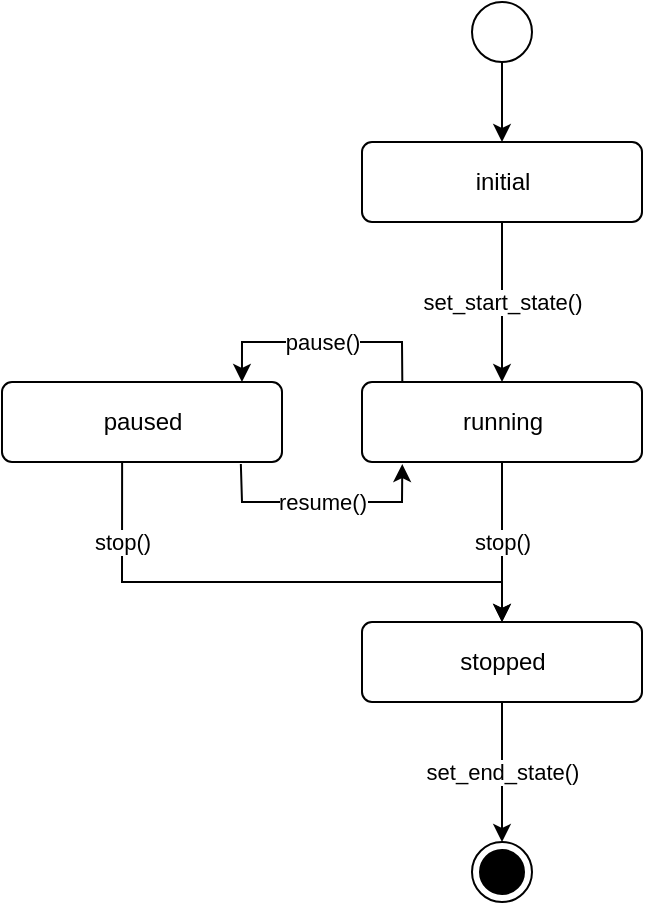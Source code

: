 <mxfile version="17.3.0" type="device"><diagram id="g_jXKQK8gN_yFCi-q9-R" name="Page-1"><mxGraphModel dx="981" dy="519" grid="1" gridSize="10" guides="1" tooltips="1" connect="1" arrows="1" fold="1" page="1" pageScale="1" pageWidth="827" pageHeight="1169" math="0" shadow="0"><root><mxCell id="0"/><mxCell id="1" parent="0"/><mxCell id="o2N2zVK41IJUYYl15p_H-1" value="initial" style="html=1;align=center;verticalAlign=middle;rounded=1;absoluteArcSize=1;arcSize=10;dashed=0;fontStyle=0" parent="1" vertex="1"><mxGeometry x="360" y="160" width="140" height="40" as="geometry"/></mxCell><mxCell id="o2N2zVK41IJUYYl15p_H-2" value="paused" style="html=1;align=center;verticalAlign=middle;rounded=1;absoluteArcSize=1;arcSize=10;dashed=0;fontStyle=0" parent="1" vertex="1"><mxGeometry x="180" y="280" width="140" height="40" as="geometry"/></mxCell><mxCell id="o2N2zVK41IJUYYl15p_H-3" value="stopped" style="html=1;align=center;verticalAlign=middle;rounded=1;absoluteArcSize=1;arcSize=10;dashed=0;fontStyle=0" parent="1" vertex="1"><mxGeometry x="360" y="400" width="140" height="40" as="geometry"/></mxCell><mxCell id="o2N2zVK41IJUYYl15p_H-4" value="running" style="html=1;align=center;verticalAlign=middle;rounded=1;absoluteArcSize=1;arcSize=10;dashed=0;fontStyle=0" parent="1" vertex="1"><mxGeometry x="360" y="280" width="140" height="40" as="geometry"/></mxCell><mxCell id="o2N2zVK41IJUYYl15p_H-5" value="" style="ellipse;html=1;shape=endState;fillColor=#000000;strokeColor=#000000;" parent="1" vertex="1"><mxGeometry x="415" y="510" width="30" height="30" as="geometry"/></mxCell><mxCell id="o2N2zVK41IJUYYl15p_H-7" value="" style="points=[[0.145,0.145,0],[0.5,0,0],[0.855,0.145,0],[1,0.5,0],[0.855,0.855,0],[0.5,1,0],[0.145,0.855,0],[0,0.5,0]];shape=mxgraph.bpmn.event;html=1;verticalLabelPosition=bottom;labelBackgroundColor=#ffffff;verticalAlign=top;align=center;perimeter=ellipsePerimeter;outlineConnect=0;aspect=fixed;outline=standard;symbol=general;" parent="1" vertex="1"><mxGeometry x="415" y="90" width="30" height="30" as="geometry"/></mxCell><mxCell id="o2N2zVK41IJUYYl15p_H-21" value="" style="endArrow=classic;html=1;rounded=0;exitX=0.5;exitY=1;exitDx=0;exitDy=0;exitPerimeter=0;" parent="1" source="o2N2zVK41IJUYYl15p_H-7" target="o2N2zVK41IJUYYl15p_H-1" edge="1"><mxGeometry width="50" height="50" relative="1" as="geometry"><mxPoint x="430" y="340" as="sourcePoint"/><mxPoint x="480" y="290" as="targetPoint"/></mxGeometry></mxCell><mxCell id="BgnGjeIFmvjYoKwoJLUA-1" value="" style="endArrow=classic;html=1;rounded=0;exitX=0.5;exitY=1;exitDx=0;exitDy=0;entryX=0.5;entryY=0;entryDx=0;entryDy=0;" edge="1" parent="1" source="o2N2zVK41IJUYYl15p_H-1" target="o2N2zVK41IJUYYl15p_H-4"><mxGeometry relative="1" as="geometry"><mxPoint x="430" y="210" as="sourcePoint"/><mxPoint x="430" y="260" as="targetPoint"/></mxGeometry></mxCell><mxCell id="BgnGjeIFmvjYoKwoJLUA-2" value="set_start_state()" style="edgeLabel;resizable=0;html=1;align=center;verticalAlign=middle;spacingBottom=0;fontSize=11;" connectable="0" vertex="1" parent="BgnGjeIFmvjYoKwoJLUA-1"><mxGeometry relative="1" as="geometry"/></mxCell><mxCell id="BgnGjeIFmvjYoKwoJLUA-4" value="" style="endArrow=classic;html=1;rounded=0;fontSize=11;exitX=0.5;exitY=1;exitDx=0;exitDy=0;" edge="1" parent="1" source="o2N2zVK41IJUYYl15p_H-4"><mxGeometry relative="1" as="geometry"><mxPoint x="430" y="330" as="sourcePoint"/><mxPoint x="430" y="400" as="targetPoint"/></mxGeometry></mxCell><mxCell id="BgnGjeIFmvjYoKwoJLUA-5" value="stop()" style="edgeLabel;resizable=0;html=1;align=center;verticalAlign=middle;fontSize=11;" connectable="0" vertex="1" parent="BgnGjeIFmvjYoKwoJLUA-4"><mxGeometry relative="1" as="geometry"/></mxCell><mxCell id="BgnGjeIFmvjYoKwoJLUA-6" value="" style="endArrow=classic;html=1;rounded=0;fontSize=11;exitX=0.429;exitY=1;exitDx=0;exitDy=0;exitPerimeter=0;entryX=0.5;entryY=0;entryDx=0;entryDy=0;" edge="1" parent="1" source="o2N2zVK41IJUYYl15p_H-2" target="o2N2zVK41IJUYYl15p_H-3"><mxGeometry relative="1" as="geometry"><mxPoint x="240" y="410" as="sourcePoint"/><mxPoint x="340" y="410" as="targetPoint"/><Array as="points"><mxPoint x="240" y="380"/><mxPoint x="430" y="380"/></Array></mxGeometry></mxCell><mxCell id="BgnGjeIFmvjYoKwoJLUA-7" value="stop()" style="edgeLabel;resizable=0;html=1;align=center;verticalAlign=middle;fontSize=11;" connectable="0" vertex="1" parent="BgnGjeIFmvjYoKwoJLUA-6"><mxGeometry relative="1" as="geometry"><mxPoint x="-75" y="-20" as="offset"/></mxGeometry></mxCell><mxCell id="BgnGjeIFmvjYoKwoJLUA-12" value="" style="endArrow=classic;html=1;rounded=0;fontSize=11;jumpSize=0;exitX=0.144;exitY=0.005;exitDx=0;exitDy=0;exitPerimeter=0;entryX=0.857;entryY=0;entryDx=0;entryDy=0;entryPerimeter=0;" edge="1" parent="1" source="o2N2zVK41IJUYYl15p_H-4" target="o2N2zVK41IJUYYl15p_H-2"><mxGeometry relative="1" as="geometry"><mxPoint x="290" y="330" as="sourcePoint"/><mxPoint x="290" y="270" as="targetPoint"/><Array as="points"><mxPoint x="380" y="260"/><mxPoint x="300" y="260"/></Array></mxGeometry></mxCell><mxCell id="BgnGjeIFmvjYoKwoJLUA-13" value="pause()" style="edgeLabel;resizable=0;html=1;align=center;verticalAlign=middle;fontSize=11;" connectable="0" vertex="1" parent="BgnGjeIFmvjYoKwoJLUA-12"><mxGeometry relative="1" as="geometry"/></mxCell><mxCell id="BgnGjeIFmvjYoKwoJLUA-14" value="" style="endArrow=classic;html=1;rounded=0;fontSize=11;jumpSize=0;exitX=0.853;exitY=1.026;exitDx=0;exitDy=0;exitPerimeter=0;entryX=0.144;entryY=1.026;entryDx=0;entryDy=0;entryPerimeter=0;" edge="1" parent="1" source="o2N2zVK41IJUYYl15p_H-2" target="o2N2zVK41IJUYYl15p_H-4"><mxGeometry relative="1" as="geometry"><mxPoint x="260" y="310" as="sourcePoint"/><mxPoint x="360" y="310" as="targetPoint"/><Array as="points"><mxPoint x="300" y="340"/><mxPoint x="380" y="340"/></Array></mxGeometry></mxCell><mxCell id="BgnGjeIFmvjYoKwoJLUA-15" value="resume()" style="edgeLabel;resizable=0;html=1;align=center;verticalAlign=middle;fontSize=11;" connectable="0" vertex="1" parent="BgnGjeIFmvjYoKwoJLUA-14"><mxGeometry relative="1" as="geometry"/></mxCell><mxCell id="BgnGjeIFmvjYoKwoJLUA-16" value="" style="endArrow=classic;html=1;rounded=0;fontSize=11;jumpSize=0;exitX=0.5;exitY=1;exitDx=0;exitDy=0;entryX=0.5;entryY=0;entryDx=0;entryDy=0;" edge="1" parent="1" source="o2N2zVK41IJUYYl15p_H-3" target="o2N2zVK41IJUYYl15p_H-5"><mxGeometry relative="1" as="geometry"><mxPoint x="290" y="310" as="sourcePoint"/><mxPoint x="390" y="310" as="targetPoint"/></mxGeometry></mxCell><mxCell id="BgnGjeIFmvjYoKwoJLUA-17" value="set_end_state()" style="edgeLabel;resizable=0;html=1;align=center;verticalAlign=middle;fontSize=11;" connectable="0" vertex="1" parent="BgnGjeIFmvjYoKwoJLUA-16"><mxGeometry relative="1" as="geometry"/></mxCell></root></mxGraphModel></diagram></mxfile>